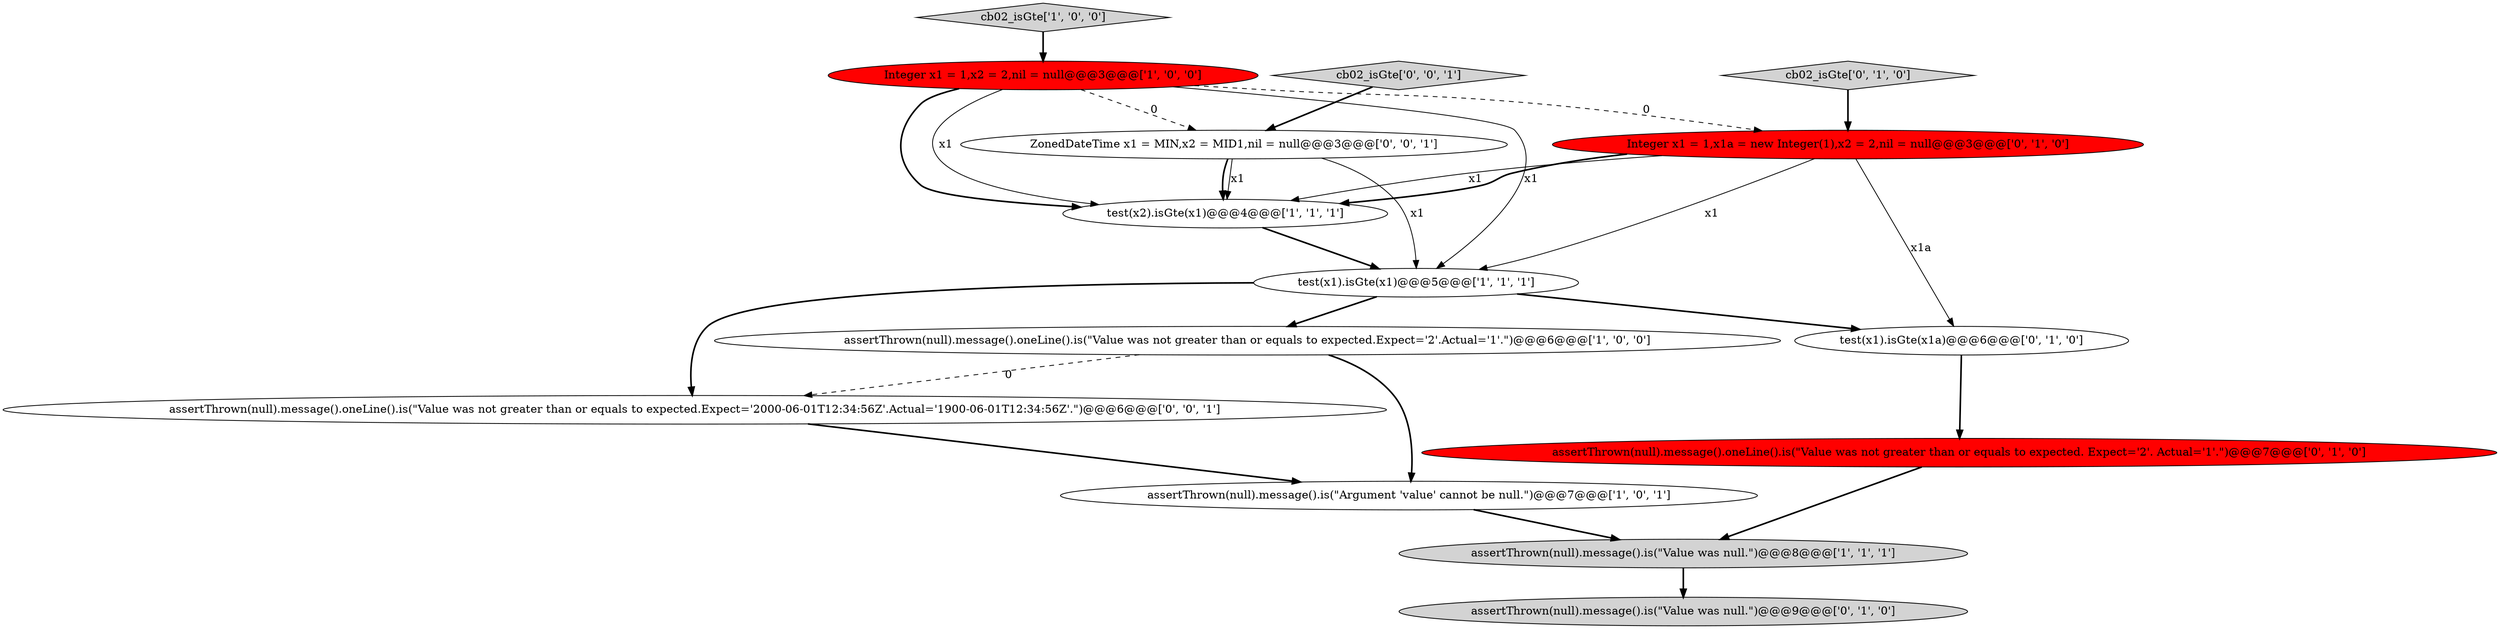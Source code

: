 digraph {
1 [style = filled, label = "assertThrown(null).message().oneLine().is(\"Value was not greater than or equals to expected.Expect='2'.Actual='1'.\")@@@6@@@['1', '0', '0']", fillcolor = white, shape = ellipse image = "AAA0AAABBB1BBB"];
8 [style = filled, label = "test(x1).isGte(x1a)@@@6@@@['0', '1', '0']", fillcolor = white, shape = ellipse image = "AAA0AAABBB2BBB"];
3 [style = filled, label = "test(x2).isGte(x1)@@@4@@@['1', '1', '1']", fillcolor = white, shape = ellipse image = "AAA0AAABBB1BBB"];
11 [style = filled, label = "Integer x1 = 1,x1a = new Integer(1),x2 = 2,nil = null@@@3@@@['0', '1', '0']", fillcolor = red, shape = ellipse image = "AAA1AAABBB2BBB"];
14 [style = filled, label = "ZonedDateTime x1 = MIN,x2 = MID1,nil = null@@@3@@@['0', '0', '1']", fillcolor = white, shape = ellipse image = "AAA0AAABBB3BBB"];
5 [style = filled, label = "cb02_isGte['1', '0', '0']", fillcolor = lightgray, shape = diamond image = "AAA0AAABBB1BBB"];
4 [style = filled, label = "test(x1).isGte(x1)@@@5@@@['1', '1', '1']", fillcolor = white, shape = ellipse image = "AAA0AAABBB1BBB"];
0 [style = filled, label = "assertThrown(null).message().is(\"Argument 'value' cannot be null.\")@@@7@@@['1', '0', '1']", fillcolor = white, shape = ellipse image = "AAA0AAABBB1BBB"];
10 [style = filled, label = "assertThrown(null).message().oneLine().is(\"Value was not greater than or equals to expected. Expect='2'. Actual='1'.\")@@@7@@@['0', '1', '0']", fillcolor = red, shape = ellipse image = "AAA1AAABBB2BBB"];
13 [style = filled, label = "assertThrown(null).message().oneLine().is(\"Value was not greater than or equals to expected.Expect='2000-06-01T12:34:56Z'.Actual='1900-06-01T12:34:56Z'.\")@@@6@@@['0', '0', '1']", fillcolor = white, shape = ellipse image = "AAA0AAABBB3BBB"];
6 [style = filled, label = "Integer x1 = 1,x2 = 2,nil = null@@@3@@@['1', '0', '0']", fillcolor = red, shape = ellipse image = "AAA1AAABBB1BBB"];
12 [style = filled, label = "cb02_isGte['0', '0', '1']", fillcolor = lightgray, shape = diamond image = "AAA0AAABBB3BBB"];
7 [style = filled, label = "cb02_isGte['0', '1', '0']", fillcolor = lightgray, shape = diamond image = "AAA0AAABBB2BBB"];
2 [style = filled, label = "assertThrown(null).message().is(\"Value was null.\")@@@8@@@['1', '1', '1']", fillcolor = lightgray, shape = ellipse image = "AAA0AAABBB1BBB"];
9 [style = filled, label = "assertThrown(null).message().is(\"Value was null.\")@@@9@@@['0', '1', '0']", fillcolor = lightgray, shape = ellipse image = "AAA0AAABBB2BBB"];
14->3 [style = bold, label=""];
6->3 [style = bold, label=""];
8->10 [style = bold, label=""];
7->11 [style = bold, label=""];
11->4 [style = solid, label="x1"];
11->3 [style = solid, label="x1"];
0->2 [style = bold, label=""];
4->13 [style = bold, label=""];
11->8 [style = solid, label="x1a"];
6->11 [style = dashed, label="0"];
14->3 [style = solid, label="x1"];
1->0 [style = bold, label=""];
2->9 [style = bold, label=""];
6->14 [style = dashed, label="0"];
6->4 [style = solid, label="x1"];
3->4 [style = bold, label=""];
6->3 [style = solid, label="x1"];
1->13 [style = dashed, label="0"];
5->6 [style = bold, label=""];
11->3 [style = bold, label=""];
14->4 [style = solid, label="x1"];
12->14 [style = bold, label=""];
4->8 [style = bold, label=""];
10->2 [style = bold, label=""];
4->1 [style = bold, label=""];
13->0 [style = bold, label=""];
}
